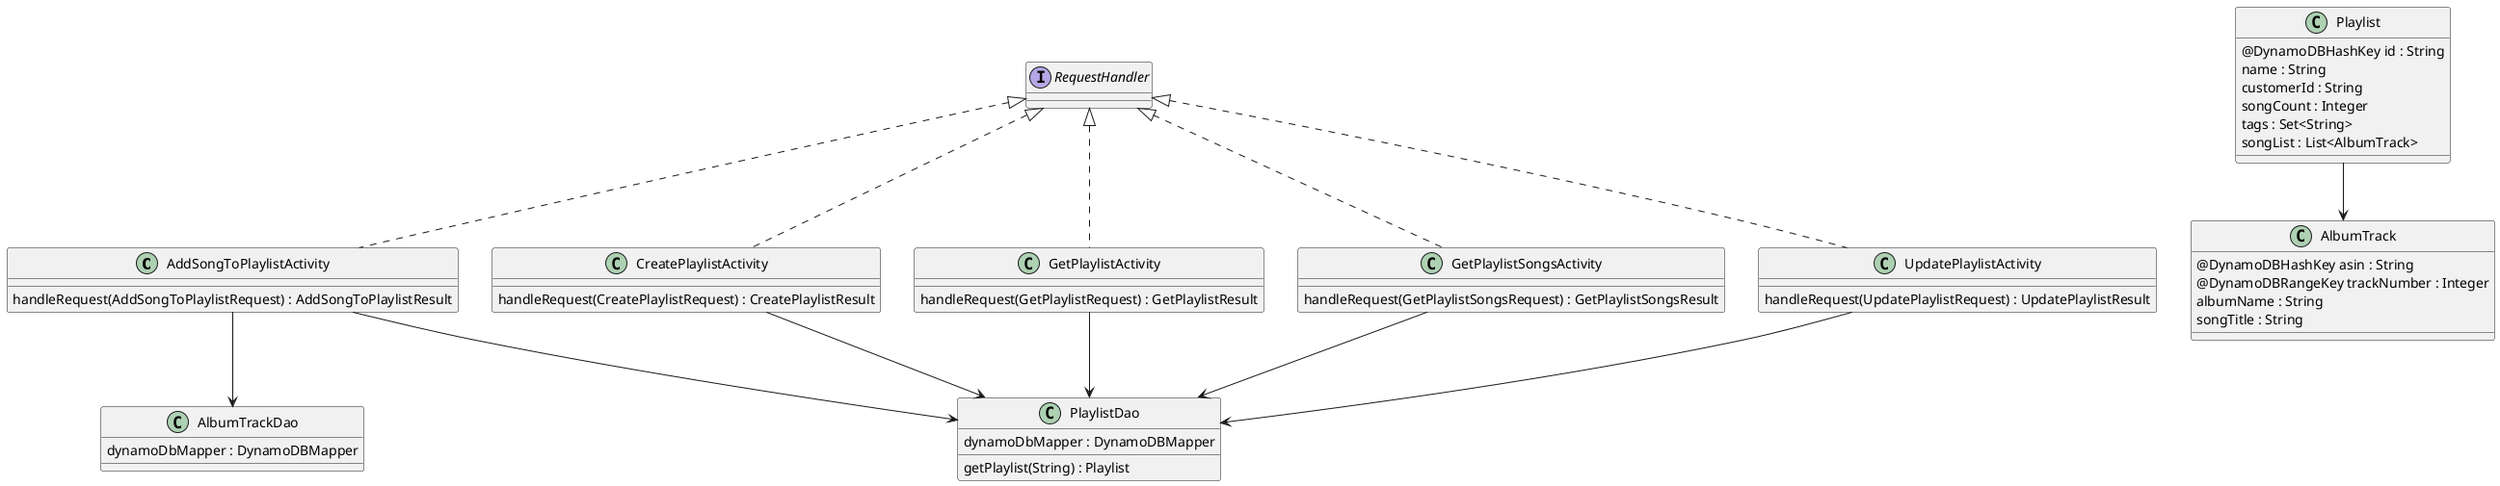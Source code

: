 PARTICIPANTS: use this file for creating the class diagram in mastery task 01
@startuml

class AddSongToPlaylistActivity implements RequestHandler {
    handleRequest(AddSongToPlaylistRequest) : AddSongToPlaylistResult
}

class CreatePlaylistActivity implements RequestHandler {
    handleRequest(CreatePlaylistRequest) : CreatePlaylistResult
}

class GetPlaylistActivity implements RequestHandler {
    handleRequest(GetPlaylistRequest) : GetPlaylistResult
}

class GetPlaylistSongsActivity implements RequestHandler {
    handleRequest(GetPlaylistSongsRequest) : GetPlaylistSongsResult
}

class UpdatePlaylistActivity implements RequestHandler {
    handleRequest(UpdatePlaylistRequest) : UpdatePlaylistResult
}


class AlbumTrackDao {
 dynamoDbMapper : DynamoDBMapper
}

class PlaylistDao {
    getPlaylist(String) : Playlist
     dynamoDbMapper : DynamoDBMapper
}

class AlbumTrack {
 @DynamoDBHashKey asin : String
 @DynamoDBRangeKey trackNumber : Integer
 albumName : String
 songTitle : String
}

class Playlist {
@DynamoDBHashKey id : String
name : String
customerId : String
songCount : Integer
tags : Set<String>
songList : List<AlbumTrack>
}
Playlist --> AlbumTrack
AddSongToPlaylistActivity --> AlbumTrackDao
CreatePlaylistActivity --> PlaylistDao
AddSongToPlaylistActivity --> PlaylistDao
GetPlaylistActivity --> PlaylistDao
GetPlaylistSongsActivity --> PlaylistDao
UpdatePlaylistActivity --> PlaylistDao



newpage

class RuntimeException

class AlbumTrackNotFoundException()


class PlaylistNotFoundException()


class InvalidAttributeException()


class InvalidAttributeValueException()


class InvalidAttributeChangeException()

newpage

AlbumTrackNotFoundException <-- RuntimeException
PlaylistNotFoundException <-- RuntimeException
RuntimeException <|-- InvalidAttributeException
InvalidAttributeException <|-- InvalidAttributeChangeException
InvalidAttributeException <|-- InvalidAttributeValueException


@enduml